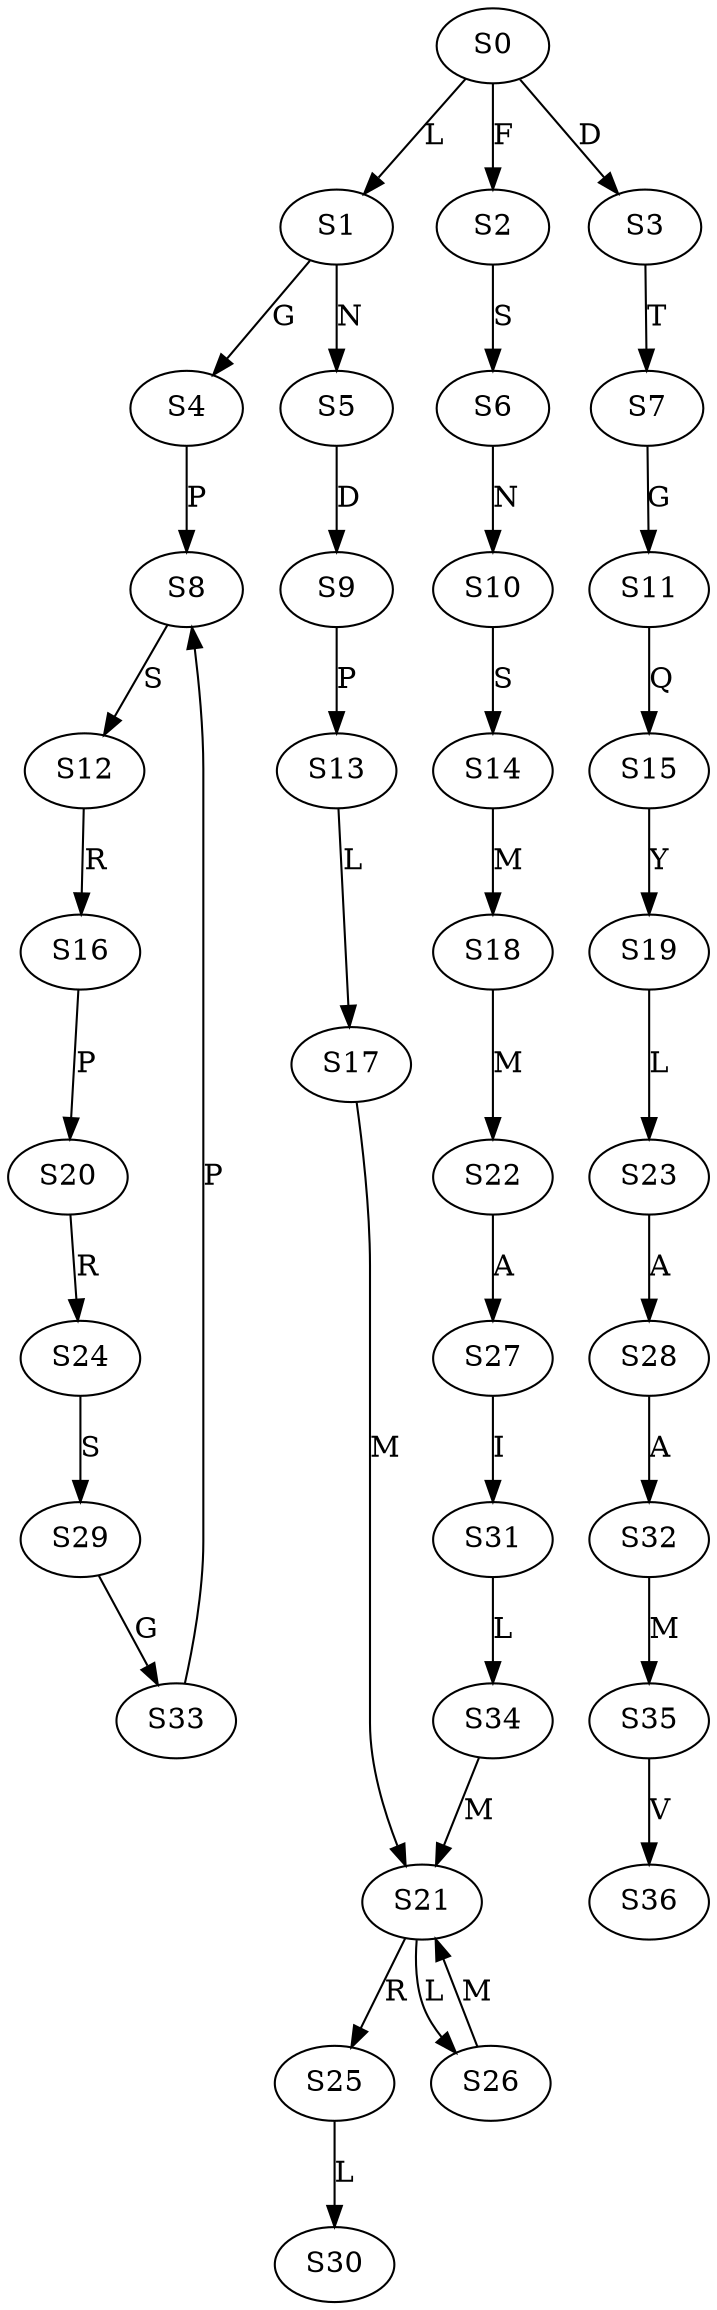 strict digraph  {
	S0 -> S1 [ label = L ];
	S0 -> S2 [ label = F ];
	S0 -> S3 [ label = D ];
	S1 -> S4 [ label = G ];
	S1 -> S5 [ label = N ];
	S2 -> S6 [ label = S ];
	S3 -> S7 [ label = T ];
	S4 -> S8 [ label = P ];
	S5 -> S9 [ label = D ];
	S6 -> S10 [ label = N ];
	S7 -> S11 [ label = G ];
	S8 -> S12 [ label = S ];
	S9 -> S13 [ label = P ];
	S10 -> S14 [ label = S ];
	S11 -> S15 [ label = Q ];
	S12 -> S16 [ label = R ];
	S13 -> S17 [ label = L ];
	S14 -> S18 [ label = M ];
	S15 -> S19 [ label = Y ];
	S16 -> S20 [ label = P ];
	S17 -> S21 [ label = M ];
	S18 -> S22 [ label = M ];
	S19 -> S23 [ label = L ];
	S20 -> S24 [ label = R ];
	S21 -> S25 [ label = R ];
	S21 -> S26 [ label = L ];
	S22 -> S27 [ label = A ];
	S23 -> S28 [ label = A ];
	S24 -> S29 [ label = S ];
	S25 -> S30 [ label = L ];
	S26 -> S21 [ label = M ];
	S27 -> S31 [ label = I ];
	S28 -> S32 [ label = A ];
	S29 -> S33 [ label = G ];
	S31 -> S34 [ label = L ];
	S32 -> S35 [ label = M ];
	S33 -> S8 [ label = P ];
	S34 -> S21 [ label = M ];
	S35 -> S36 [ label = V ];
}
